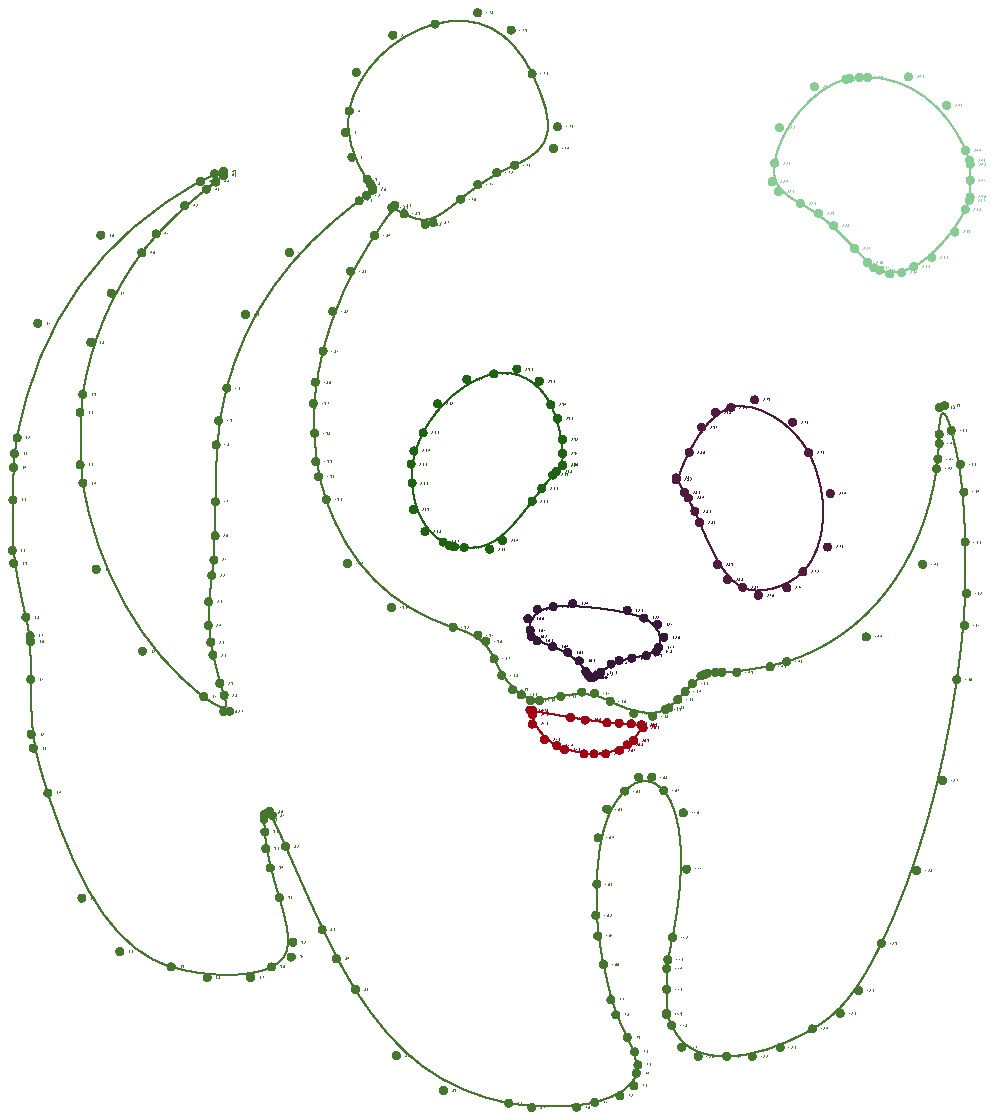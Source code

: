 % Converted from PostScript(TM) to MetaPost by pstoedit
% MetaPost backend contributed by Scott Pakin <pakin@uiuc.edu>
% pstoedit is Copyright (C) 1993 - 2003 Wolfgang Glunz <wglunz@pstoedit.net>

% Generate structured PostScript
prologues := 1;

% Display a given string with its *baseline* at a given location
% and with a given rotation angle
vardef showtext(expr origin)(expr angle)(expr string) =
  draw string infont defaultfont scaled defaultscale
    rotated angle shifted origin;
enddef;

% Modified by L. Nobre G's Lex scanner %%%%%%%%%%% 
randomseed := 1010; 
vardef renewcolore = 
  color tmpcolo; 
  tmpcolo = (uniformdeviate(0.8),uniformdeviate(0.8),uniformdeviate(0.8)); 
  drawoptions( withcolor tmpcolo ); 
enddef; 
defaultscale := 0.16; 
beginfig(1);
 path PreeditedPath[];
linecap := butt;
linejoin := mitered;
 PreeditedPath1 = hide(z1=(209.192,405.337))z1..controls hide(z2=(193.976,401.343))z2 and hide(z3=(180.8,387.983))z3..hide(z4=(178.3,374.014))z4
	..controls hide(z5=(176.925,366.33))z5 and hide(z6=(179.259,357.391))z6..hide(z7=(184.709,349.463))z7
	..controls hide(z8=(185.808,347.865))z8 and hide(z9=(186.687,346.288))z9..hide(z10=(186.687,345.915))z10
	..controls hide(z11=(186.687,345.544))z11 and hide(z12=(184.513,343.637))z12..hide(z13=(181.828,341.652))z13
	..controls hide(z14=(156.708,323.087))z14 and hide(z15=(140.969,300.809))z15..hide(z16=(134.227,274.277))z16
	..controls hide(z17=(131.23,262.485))z17 and hide(z18=(130.362,253.818))z18..hide(z19=(130.125,233.359))z19
	..controls hide(z20=(129.983,221.147))z20 and hide(z21=(129.563,212.396))z21..hide(z22=(128.852,206.826))z22
	..controls hide(z23=(127.635,197.3))z23 and hide(z24=(127.497,188.834))z24..hide(z25=(128.461,182.787))z25
	..controls hide(z26=(129.206,178.12))z26 and hide(z27=(131.726,168.007))z27..hide(z28=(133.225,163.671))z28
	..controls hide(z29=(135.196,157.97))z29 and hide(z30=(133.11,157.822))z30..hide(z31=(125.95,163.155))z31
	..controls hide(z32=(103.858,179.608))z32 and hide(z33=(87.1804,209.064))z33..hide(z34=(82.4009,240.072))z34
	..controls hide(z35=(81.376,246.721))z35 and hide(z36=(81.3604,265.495))z36..hide(z37=(82.3743,272.039))z37
	..controls hide(z38=(85.2769,290.772))z38 and hide(z39=(92.6594,308.476))z39..hide(z40=(103.623,322.994))z40
	..controls hide(z41=(108.759,329.797))z41 and hide(z42=(119.045,339.931))z42..hide(z43=(126.845,345.874))z43
	..controls hide(z44=(130.233,348.455))z44 and hide(z45=(132.983,350.779))z45..hide(z46=(132.983,351.062))z46
	..controls hide(z47=(132.983,352.33))z47 and hide(z48=(129.85,351.42))z48..hide(z49=(124.735,348.665))z49
	..controls hide(z50=(88.8674,329.346))z50 and hide(z51=(66.1748,297.613))z51..hide(z52=(58.7385,256.375))z52
	..controls hide(z53=(57.7061,250.65))z53 and hide(z54=(57.3645,245.698))z54..hide(z55=(57.1956,233.998))z55
	..controls hide(z56=(56.9331,215.816))z56 and hide(z57=(57.4407,211.238))z57..hide(z58=(61.8733,191.802))z58
	..controls hide(z59=(63.4004,185.106))z59 and hide(z60=(63.5593,183.107))z60..hide(z61=(63.6526,169.425))z61
	..controls hide(z62=(63.7874,149.669))z62 and hide(z63=(64.5361,144.671))z63..hide(z64=(69.7825,128.507))z64
	..controls hide(z65=(82.0679,90.6582))z65 and hide(z66=(95.7263,71.4067))z66..hide(z67=(114.186,65.9214))z67
	..controls hide(z68=(127.101,62.0835))z68 and hide(z69=(142.784,62.0671))z69..hide(z70=(150.309,65.8833))z70
	..controls hide(z71=(157.396,69.4775))z71 and hide(z72=(157.994,74.8027))z72..hide(z73=(153.107,90.7861))z73
	..controls hide(z74=(149.823,101.527))z74 and hide(z75=(148.291,108.503))z75..hide(z76=(147.898,114.506))z76
	..controls hide(z77=(147.6,119.045))z77 and hide(z78=(147.695,120.765))z78..hide(z79=(148.263,121.112))z79
	..controls hide(z80=(149.597,121.927))z80 and hide(z81=(150.525,120.388))z81..hide(z82=(155.367,109.327))z82
	..controls hide(z83=(168.496,79.342))z83 and hide(z84=(173.615,68.8303))z84..hide(z85=(180.494,57.7322))z85
	..controls hide(z86=(195.237,33.9487))z86 and hide(z87=(212.187,21.4004))z87..hide(z88=(235.661,16.8931))z88
	..controls hide(z89=(244.036,15.2849))z89 and hide(z90=(260.11,15.4221))z90..hide(z91=(266.669,17.1577))z91
	..controls hide(z92=(275.747,19.5603))z92 and hide(z93=(280.789,23.1016))z93..hide(z94=(281.655,27.6833))z94
	..controls hide(z95=(282.208,30.6094))z95 and hide(z96=(281.006,35.2915))z96..hide(z97=(278.358,40.5339))z97
	..controls hide(z98=(274.26,48.6443))z98 and hide(z99=(272.498,54.0881))z99..hide(z100=(269.85,66.8108))z100
	..controls hide(z101=(267.725,77.0188))z101 and hide(z102=(267.096,84.4568))z102..hide(z103=(267.408,95.709))z103
	..controls hide(z104=(267.868,112.332))z104 and hide(z105=(270.992,122.729))z105..hide(z106=(277.473,129.21))z106
	..controls hide(z107=(282.46,134.197))z107 and hide(z108=(287.223,134.241))z108..hide(z109=(291.524,129.338))z109
	..controls hide(z110=(298.515,121.37))z110 and hide(z111=(299.705,101.144))z111..hide(z112=(294.629,76.5288))z112
	..controls hide(z113=(292.969,68.4731))z113 and hide(z114=(292.615,65.2798))z114..hide(z115=(292.562,57.8601))z115
	..controls hide(z116=(292.501,49.293))z116 and hide(z117=(292.578,48.7368))z117..hide(z118=(294.36,44.8816))z118
	..controls hide(z119=(297.995,37.0154))z119 and hide(z120=(303.878,33.7029))z120..hide(z121=(314.172,33.7263))z121
	..controls hide(z122=(323.351,33.7471))z122 and hide(z123=(333.416,36.9553))z123..hide(z124=(345.052,43.5701))z124
	..controls hide(z125=(355.021,49.2373))z125 and hide(z126=(361.587,57.4126))z126..hide(z127=(369.879,74.4829))z127
	..controls hide(z128=(382.573,100.614))z128 and hide(z129=(391.848,133.047))z129..hide(z130=(397.011,169.361))z130
	..controls hide(z131=(399.774,188.797))z131 and hide(z132=(400.469,200.293))z132..hide(z133=(400,218.846))z133
	..controls hide(z134=(399.546,236.875))z134 and hide(z135=(398.304,246.849))z135..hide(z136=(394.996,259.061))z136
	..controls hide(z137=(392.594,267.928))z137 and hide(z138=(390.68,267.308))z138..hide(z139=(390.653,257.654))z139
	..controls hide(z140=(390.644,254.313))z140 and hide(z141=(390.221,248.703))z141..hide(z142=(389.713,245.187))z142
	..controls hide(z143=(384.752,210.854))z143 and hide(z144=(364.418,184.698))z144..hide(z145=(335.781,175.811))z145
	..controls hide(z146=(329.771,173.946))z146 and hide(z147=(317.834,171.982))z147..hide(z148=(312.509,171.982))z148
	..controls hide(z149=(310.08,171.982))z149 and hide(z150=(307.164,171.594))z150..hide(z151=(306.02,171.119))z151
	..controls hide(z152=(304.886,170.648))z152 and hide(z153=(301.777,167.859))z153..hide(z154=(299.179,164.981))z154
	..controls hide(z155=(296.581,162.104))z155 and hide(z156=(293.341,159.158))z156..hide(z157=(292.05,158.5))z157
	..controls hide(z158=(287.492,156.174))z158 and hide(z159=(280.734,157.216))z159..hide(z160=(272.167,161.566))z160
	..controls hide(z161=(266.568,164.409))z161 and hide(z162=(262.001,164.863))z162..hide(z163=(254.457,163.325))z163
	..controls hide(z164=(246.785,161.761))z164 and hide(z165=(243.566,161.882))z165..hide(z166=(240.2,163.861))z166
	..controls hide(z167=(237.131,165.665))z167 and hide(z168=(233.232,170.832))z168..hide(z169=(230.451,176.777))z169
	..controls hide(z170=(227.492,183.105))z170 and hide(z171=(224.6,185.336))z171..hide(z172=(215.649,188.197))z172
	..controls hide(z173=(193.43,195.298))z173 and hide(z174=(177.714,211.11))z174..hide(z175=(169.999,234.126))z175
	..controls hide(z176=(167.233,242.379))z176 and hide(z177=(166.281,247.808))z177..hide(z178=(165.809,258.038))z178
	..controls hide(z179=(165.317,268.691))z179 and hide(z180=(166.114,276.45))z180..hide(z181=(168.842,287.575))z181
	..controls hide(z182=(172.354,301.896))z182 and hide(z183=(178.804,316.336))z183..hide(z184=(187.433,329.196))z184
	..controls hide(z185=(194.726,340.065))z185 and hide(z186=(193.628,339.248))z186..hide(z187=(198.003,337.06))z187
	..controls hide(z188=(205.601,333.261))z188 and hide(z189=(208.425,333.986))z189..hide(z190=(218.334,342.279))z190
	..controls hide(z191=(224.603,347.525))z191 and hide(z192=(231.441,351.833))z192..hide(z193=(237.834,354.565))z193
	..controls hide(z194=(251.781,360.524))z194 and hide(z195=(253.271,368.324))z195..hide(z196=(244.111,387.44))z196
	..controls hide(z197=(236.574,403.168))z197 and hide(z198=(224.501,409.355))z198..cycle;
 renewcolore;
 draw PreeditedPath1;
 dotlabels.rt(1,2,3,4,5,6,7,8,9,10,11,12,13,14,15,16,17,18,19,20,21,22,23,24,25,26,27,28,29,30,31,32,33,34,35,36,37,38,39,40,41,42,43,44,45,46,47,48,49,50,51,52,53,54,55,56,57,58,59,60,61,62,63,64,65,66,67,68,69,70,71,72,73,74,75,76,77,78,79,80,81,82,83,84,85,86,87,88,89,90,91,92,93,94,95,96,97,98,99,100,101,102,103,104,105,106,107,108,109,110,111,112,113,114,115,116,117,118,119,120,121,122,123,124,125,126,127,128,129,130,131,132,133,134,135,136,137,138,139,140,141,142,143,144,145,146,147,148,149,150,151,152,153,154,155,156,157,158,159,160,161,162,163,164,165,166,167,168,169,170,171,172,173,174,175,176,177,178,179,180,181,182,183,184,185,186,187,188,189,190,191,192,193,194,195,196,197,198);
 PreeditedPath2 = hide(z199=(257.974,155.725))z199..controls hide(z200=(263.28,154.78))z200 and hide(z201=(271.076,153.845))z201..hide(z202=(275.427,153.633))z202
	..controls hide(z203=(279.775,153.421))z203 and hide(z204=(283.412,153.05))z204..hide(z205=(283.56,152.802))z205
	..controls hide(z206=(284.051,151.985))z206 and hide(z207=(280.606,147.349))z207..hide(z208=(278.368,145.815))z208
	..controls hide(z209=(275.629,143.938))z209 and hide(z210=(270.569,142.573))z210..hide(z211=(266.349,142.573))z211
	..controls hide(z212=(262.833,142.573))z212 and hide(z213=(255.786,144.135))z213..hide(z214=(253.051,145.52))z214
	..controls hide(z215=(248.639,147.754))z215 and hide(z216=(244.228,153.345))z216..hide(z217=(244.228,156.702))z217
	..controls hide(z218=(244.228,158.268))z218 and hide(z219=(243.333,158.332))z219..cycle;
 renewcolore;
 draw PreeditedPath2;
 dotlabels.rt(199,200,201,202,203,204,205,206,207,208,209,210,211,212,213,214,215,216,217,218,219);
 PreeditedPath3 = hide(z220=(357.135,385.448))z220..controls hide(z221=(345.75,382.778))z221 and hide(z222=(333.16,368.004))z222..hide(z223=(331.428,355.281))z223
	..controls hide(z224=(330.516,348.575))z224 and hide(z225=(332.776,345.015))z225..hide(z226=(340.64,340.775))z226
	..controls hide(z227=(347.237,337.218))z227 and hide(z228=(352.682,332.712))z228..hide(z229=(360.197,324.593))z229
	..controls hide(z230=(364.872,319.542))z230 and hide(z231=(367.186,317.542))z231..hide(z232=(369.283,316.742))z232
	..controls hide(z233=(372.885,315.367))z233 and hide(z234=(377.21,315.818))z234..hide(z235=(381.558,318.022))z235
	..controls hide(z236=(388.047,321.312))z236 and hide(z237=(396.27,330.475))z237..hide(z238=(400.019,338.594))z238
	..controls hide(z239=(401.562,341.935))z239 and hide(z240=(401.765,343.134))z240..hide(z241=(401.793,349.08))z241
	..controls hide(z242=(401.821,354.897))z242 and hide(z243=(401.601,356.33))z243..hide(z244=(400.143,359.82))z244
	..controls hide(z245=(393.363,376.06))z245 and hide(z246=(379.602,386.294))z246..hide(z247=(364.807,386.101))z247
	..controls hide(z248=(361.93,386.063))z248 and hide(z249=(358.521,385.773))z249..cycle;
 renewcolore;
 draw PreeditedPath3;
 dotlabels.rt(220,221,222,223,224,225,226,227,228,229,230,231,232,233,234,235,236,237,238,239,240,241,242,243,244,245,246,247,248,249);
 PreeditedPath4 = hide(z250=(230.29,279.386))z250..controls hide(z251=(220.653,277.409))z251 and hide(z252=(210.078,268.587))z252..hide(z253=(204.855,258.165))z253
	..controls hide(z254=(201.592,251.655))z254 and hide(z255=(200.56,246.913))z255..hide(z256=(200.918,240.072))z256
	..controls hide(z257=(201.417,230.546))z257 and hide(z258=(205.557,222.672))z258..hide(z259=(212.069,218.865))z259
	..controls hide(z260=(214.237,217.598))z260 and hide(z261=(216.097,217.11))z261..hide(z262=(219.613,216.886))z262
	..controls hide(z263=(228.86,216.297))z263 and hide(z264=(233.455,219.421))z264..hide(z265=(244.122,233.551))z265
	..controls hide(z266=(247.646,238.218))z266 and hide(z267=(251.522,242.976))z267..hide(z268=(252.795,244.196))z268
	..controls hide(z269=(254.993,246.303))z269 and hide(z270=(255.096,246.593))z270..hide(z271=(255.096,250.685))z271
	..controls hide(z272=(255.096,255.736))z272 and hide(z273=(253.262,263.325))z273..hide(z274=(250.847,268.267))z274
	..controls hide(z275=(246.692,276.77))z275 and hide(z276=(238.676,281.105))z276..cycle;
 renewcolore;
 draw PreeditedPath4;
 dotlabels.rt(250,251,252,253,254,255,256,257,258,259,260,261,262,263,264,265,266,267,268,269,270,271,272,273,274,275,276);
 PreeditedPath5 = hide(z277=(315.706,267.3))z277..controls hide(z278=(310.07,265.498))z278 and hide(z279=(305.137,260.211))z279..hide(z280=(300.623,251.133))z280
	..controls hide(z281=(296.045,241.926))z281 and hide(z282=(295.968,241.259))z282..hide(z283=(298.965,236.748))z283
	..controls hide(z284=(300.304,234.73))z284 and hide(z285=(302.736,229.906))z285..hide(z286=(304.412,225.943))z286
	..controls hide(z287=(310.819,210.79))z287 and hide(z288=(314.433,205.338))z288..hide(z289=(319.926,202.542))z289
	..controls hide(z290=(325.542,199.684))z290 and hide(z291=(335.821,202.351))z291..hide(z292=(341.611,208.169))z292
	..controls hide(z293=(350.474,217.073))z293 and hide(z294=(351.424,236.3))z294..hide(z295=(343.725,250.941))z295
	..controls hide(z296=(337.909,262.001))z296 and hide(z297=(324.189,270.012))z297..cycle;
 renewcolore;
 draw PreeditedPath5;
 dotlabels.rt(277,278,279,280,281,282,283,284,285,286,287,288,289,290,291,292,293,294,295,296,297);
 PreeditedPath6 = hide(z298=(251.708,195.581))z298..controls hide(z299=(245.954,194.662))z299 and hide(z300=(242.601,191.25))z300..hide(z301=(243.409,187.135))z301
	..controls hide(z302=(243.88,184.73))z302 and hide(z303=(245.89,183.255))z303..hide(z304=(251.516,181.182))z304
	..controls hide(z305=(256.887,179.204))z305 and hide(z306=(261.102,176.061))z306..hide(z307=(263.429,172.302))z307
	..controls hide(z308=(264.181,171.087))z308 and hide(z309=(265.18,170.064))z309..hide(z310=(265.614,170.064))z310
	..controls hide(z311=(266.044,170.064))z311 and hide(z312=(267.564,170.977))z312..hide(z313=(268.906,172.042))z313
	..controls hide(z314=(272.56,174.94))z314 and hide(z315=(275.427,176.235))z315..hide(z316=(280.031,177.066))z316
	..controls hide(z317=(285.146,177.99))z317 and hide(z318=(288.846,179.502))z318..hide(z319=(289.653,180.997))z319
	..controls hide(z320=(291.597,184.6))z320 and hide(z321=(289.237,189.242))z321..hide(z322=(284.314,191.499))z322
	..controls hide(z323=(278.305,194.254))z323 and hide(z324=(258.741,196.703))z324..cycle;
 renewcolore;
 draw PreeditedPath6;
 dotlabels.rt(298,299,300,301,302,303,304,305,306,307,308,309,310,311,312,313,314,315,316,317,318,319,320,321,322,323,324);
endfig;
end
